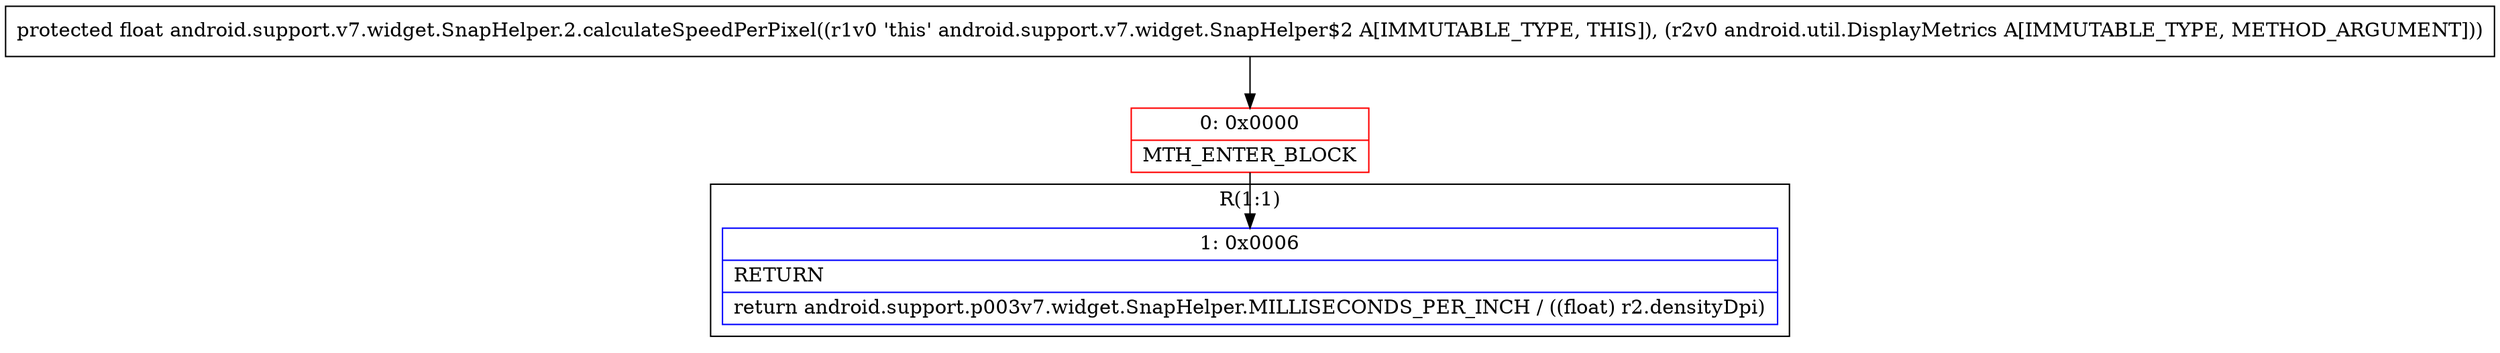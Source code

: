 digraph "CFG forandroid.support.v7.widget.SnapHelper.2.calculateSpeedPerPixel(Landroid\/util\/DisplayMetrics;)F" {
subgraph cluster_Region_540455522 {
label = "R(1:1)";
node [shape=record,color=blue];
Node_1 [shape=record,label="{1\:\ 0x0006|RETURN\l|return android.support.p003v7.widget.SnapHelper.MILLISECONDS_PER_INCH \/ ((float) r2.densityDpi)\l}"];
}
Node_0 [shape=record,color=red,label="{0\:\ 0x0000|MTH_ENTER_BLOCK\l}"];
MethodNode[shape=record,label="{protected float android.support.v7.widget.SnapHelper.2.calculateSpeedPerPixel((r1v0 'this' android.support.v7.widget.SnapHelper$2 A[IMMUTABLE_TYPE, THIS]), (r2v0 android.util.DisplayMetrics A[IMMUTABLE_TYPE, METHOD_ARGUMENT])) }"];
MethodNode -> Node_0;
Node_0 -> Node_1;
}

